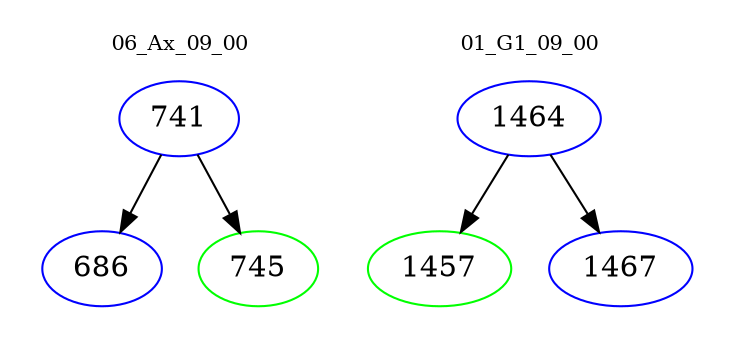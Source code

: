 digraph{
subgraph cluster_0 {
color = white
label = "06_Ax_09_00";
fontsize=10;
T0_741 [label="741", color="blue"]
T0_741 -> T0_686 [color="black"]
T0_686 [label="686", color="blue"]
T0_741 -> T0_745 [color="black"]
T0_745 [label="745", color="green"]
}
subgraph cluster_1 {
color = white
label = "01_G1_09_00";
fontsize=10;
T1_1464 [label="1464", color="blue"]
T1_1464 -> T1_1457 [color="black"]
T1_1457 [label="1457", color="green"]
T1_1464 -> T1_1467 [color="black"]
T1_1467 [label="1467", color="blue"]
}
}
